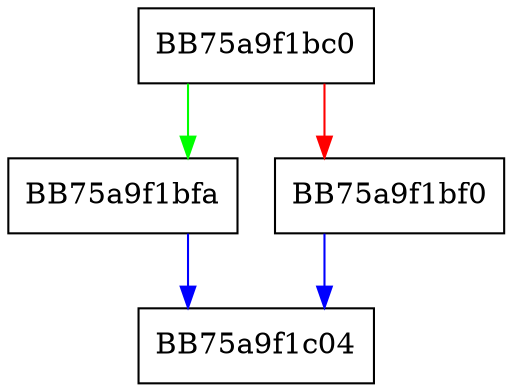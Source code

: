 digraph do_get_monthname {
  node [shape="box"];
  graph [splines=ortho];
  BB75a9f1bc0 -> BB75a9f1bfa [color="green"];
  BB75a9f1bc0 -> BB75a9f1bf0 [color="red"];
  BB75a9f1bf0 -> BB75a9f1c04 [color="blue"];
  BB75a9f1bfa -> BB75a9f1c04 [color="blue"];
}